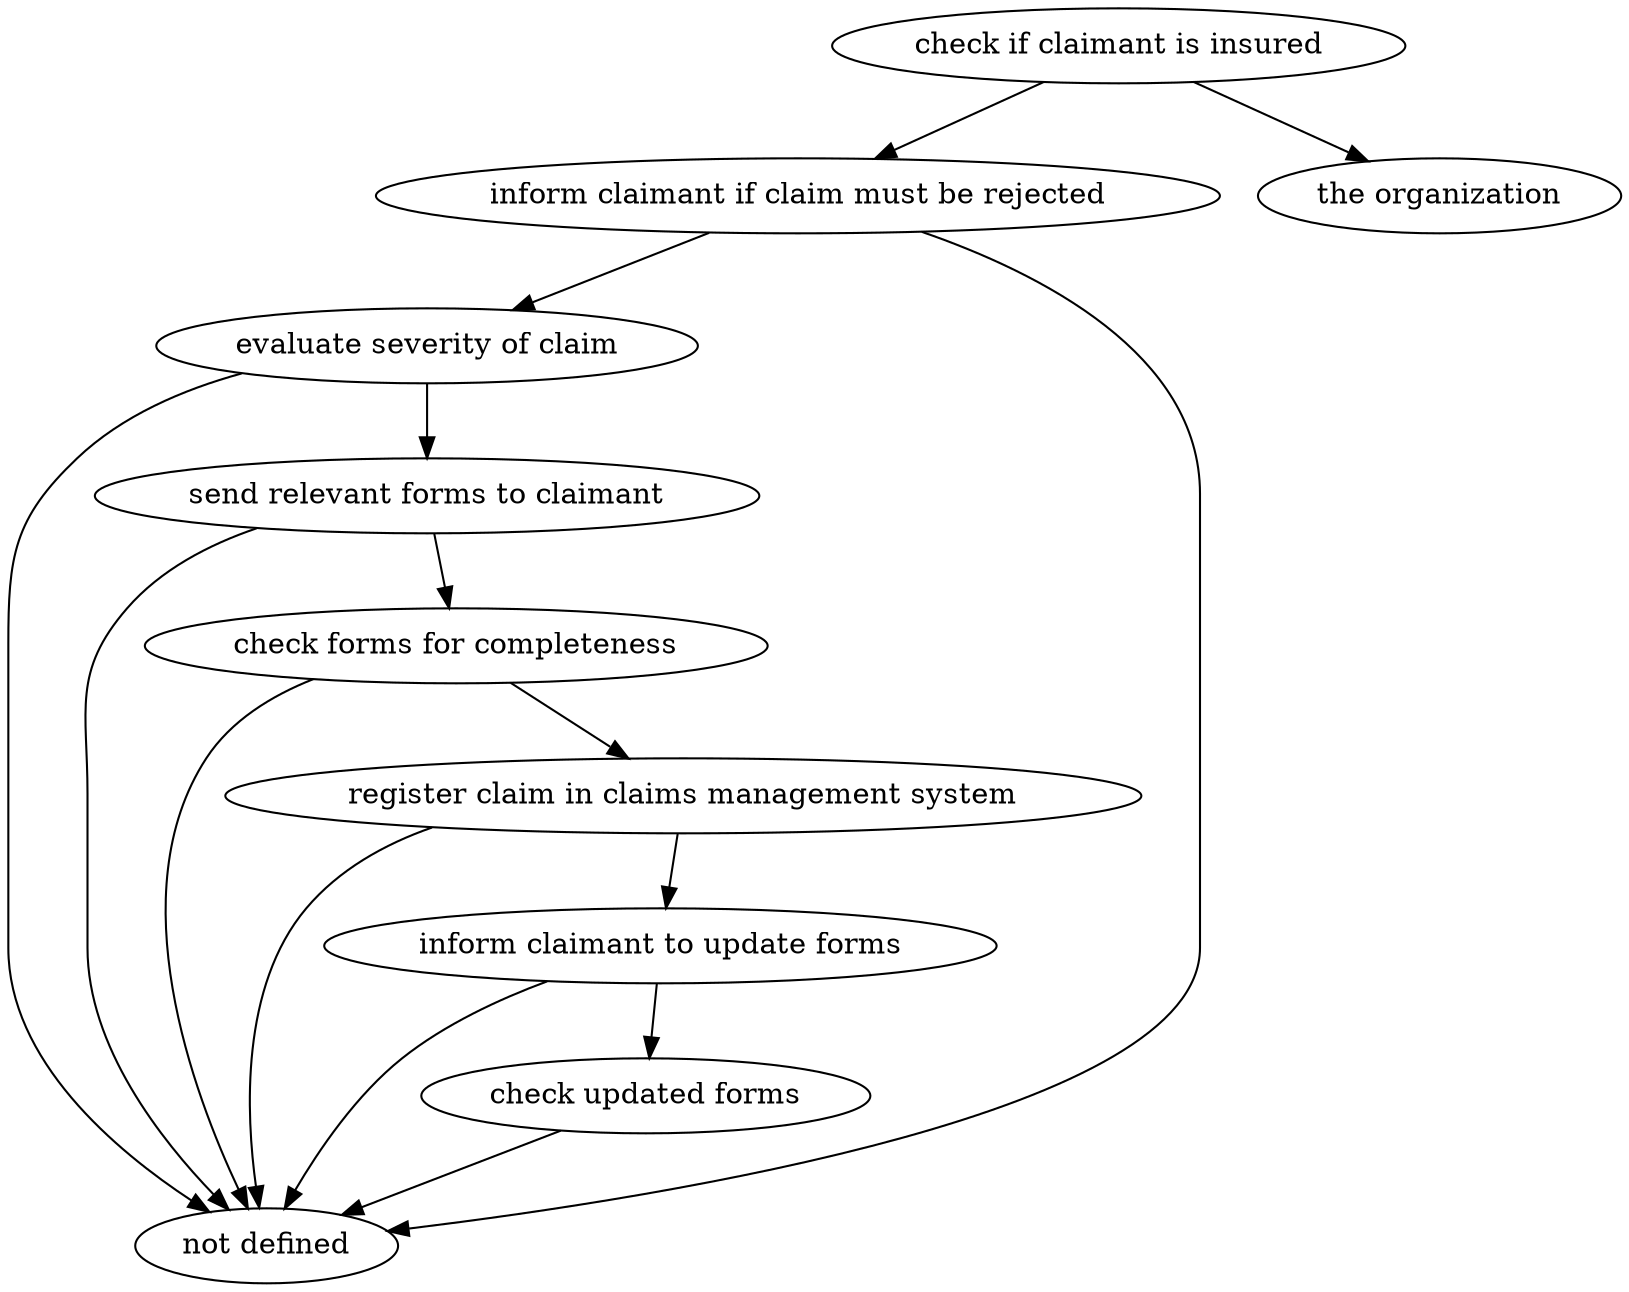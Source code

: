 strict digraph "doc-3.6" {
	graph [name="doc-3.6"];
	"check if claimant is insured"	[attrs="{'type': 'Activity', 'label': 'check if claimant is insured'}"];
	"inform claimant if claim must be rejected"	[attrs="{'type': 'Activity', 'label': 'inform claimant if claim must be rejected'}"];
	"check if claimant is insured" -> "inform claimant if claim must be rejected"	[attrs="{'type': 'flow', 'label': 'flow'}"];
	"the organization"	[attrs="{'type': 'Actor', 'label': 'the organization'}"];
	"check if claimant is insured" -> "the organization"	[attrs="{'type': 'actor performer', 'label': 'actor performer'}"];
	"evaluate severity of claim"	[attrs="{'type': 'Activity', 'label': 'evaluate severity of claim'}"];
	"inform claimant if claim must be rejected" -> "evaluate severity of claim"	[attrs="{'type': 'flow', 'label': 'flow'}"];
	"not defined"	[attrs="{'type': 'Actor', 'label': 'not defined'}"];
	"inform claimant if claim must be rejected" -> "not defined"	[attrs="{'type': 'actor performer', 'label': 'actor performer'}"];
	"send relevant forms to claimant"	[attrs="{'type': 'Activity', 'label': 'send relevant forms to claimant'}"];
	"evaluate severity of claim" -> "send relevant forms to claimant"	[attrs="{'type': 'flow', 'label': 'flow'}"];
	"evaluate severity of claim" -> "not defined"	[attrs="{'type': 'actor performer', 'label': 'actor performer'}"];
	"check forms for completeness"	[attrs="{'type': 'Activity', 'label': 'check forms for completeness'}"];
	"send relevant forms to claimant" -> "check forms for completeness"	[attrs="{'type': 'flow', 'label': 'flow'}"];
	"send relevant forms to claimant" -> "not defined"	[attrs="{'type': 'actor performer', 'label': 'actor performer'}"];
	"register claim in claims management system"	[attrs="{'type': 'Activity', 'label': 'register claim in claims management system'}"];
	"check forms for completeness" -> "register claim in claims management system"	[attrs="{'type': 'flow', 'label': 'flow'}"];
	"check forms for completeness" -> "not defined"	[attrs="{'type': 'actor performer', 'label': 'actor performer'}"];
	"inform claimant to update forms"	[attrs="{'type': 'Activity', 'label': 'inform claimant to update forms'}"];
	"register claim in claims management system" -> "inform claimant to update forms"	[attrs="{'type': 'flow', 'label': 'flow'}"];
	"register claim in claims management system" -> "not defined"	[attrs="{'type': 'actor performer', 'label': 'actor performer'}"];
	"check updated forms"	[attrs="{'type': 'Activity', 'label': 'check updated forms'}"];
	"inform claimant to update forms" -> "check updated forms"	[attrs="{'type': 'flow', 'label': 'flow'}"];
	"inform claimant to update forms" -> "not defined"	[attrs="{'type': 'actor performer', 'label': 'actor performer'}"];
	"check updated forms" -> "not defined"	[attrs="{'type': 'actor performer', 'label': 'actor performer'}"];
}
